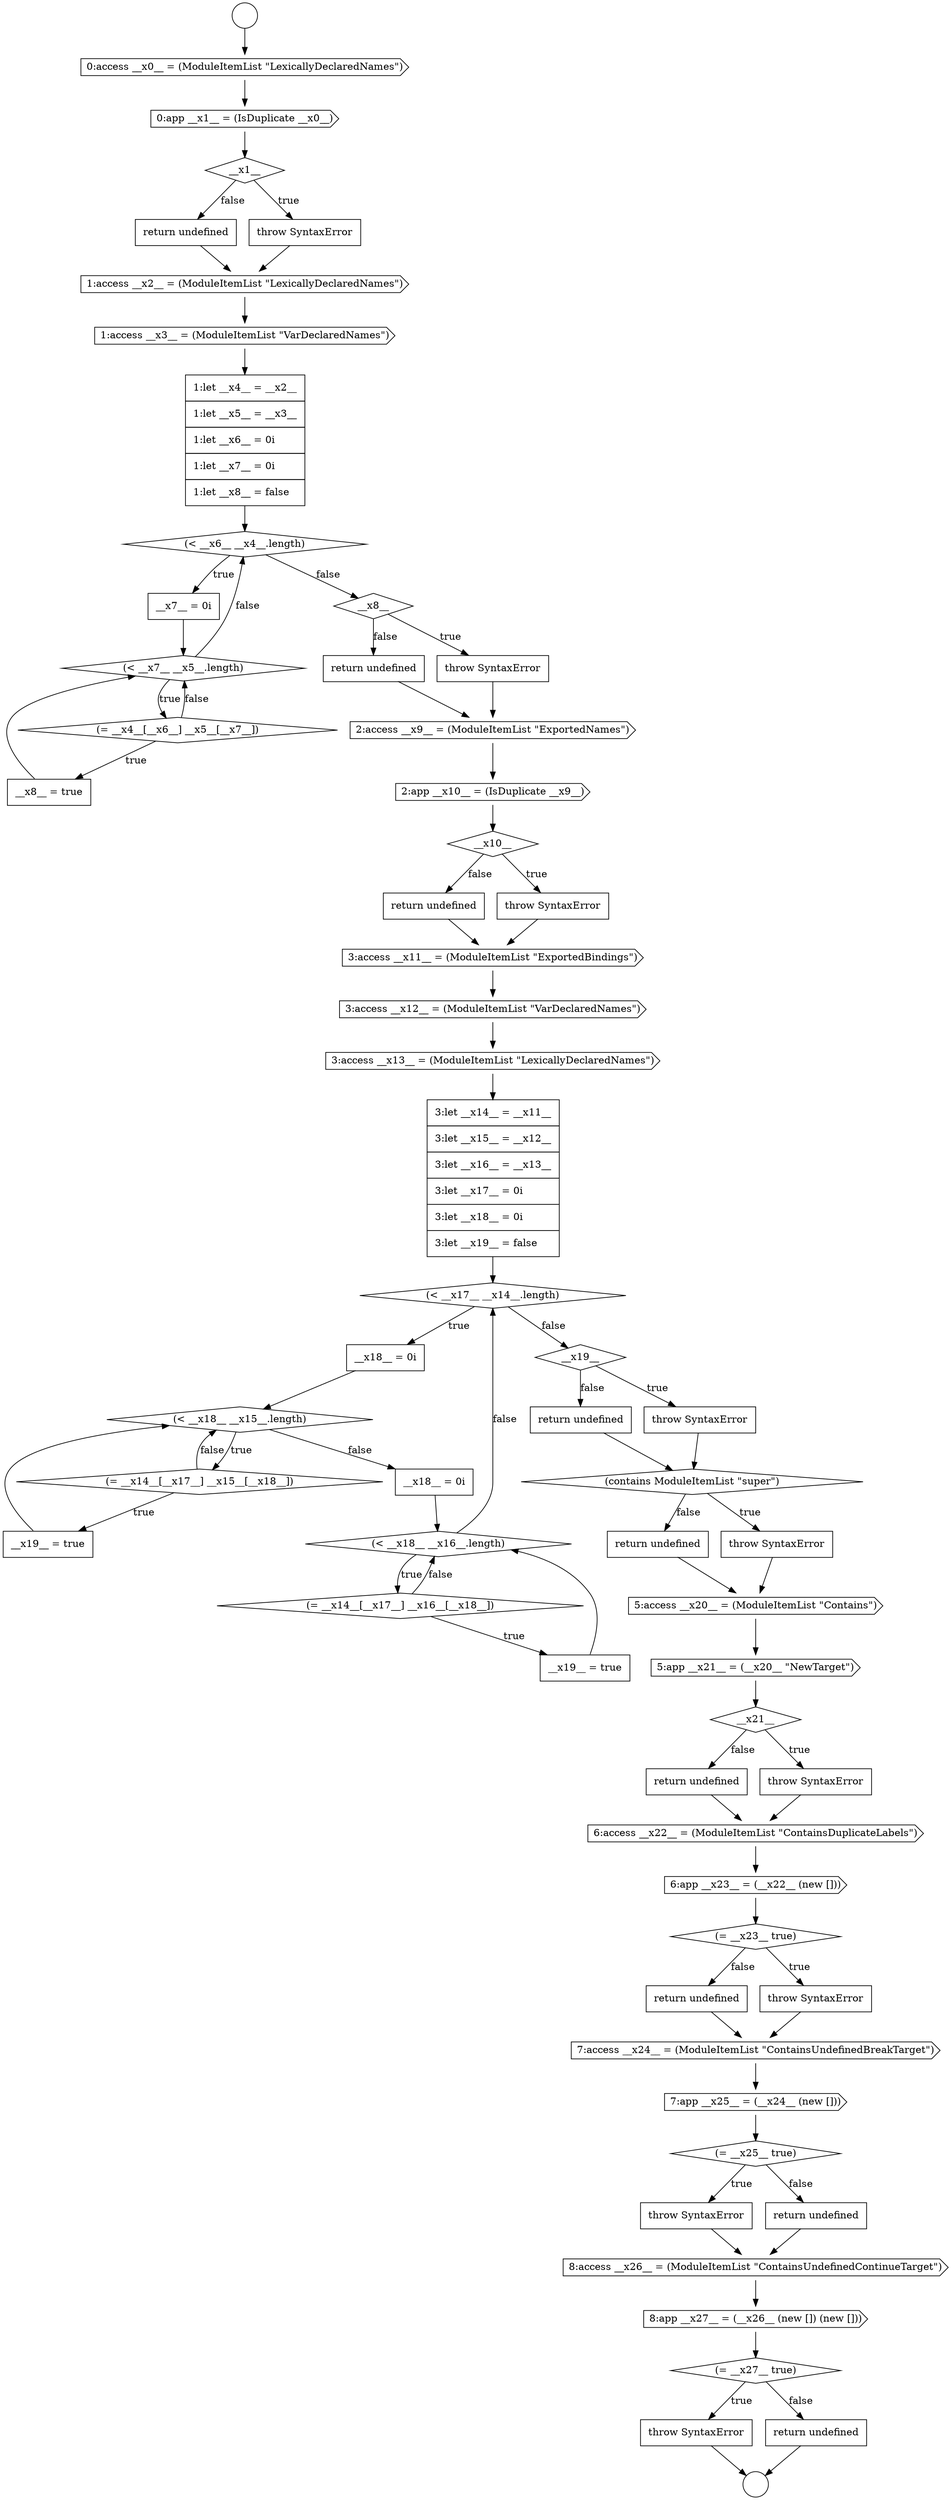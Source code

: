 digraph {
  node19713 [shape=none, margin=0, label=<<font color="black">
    <table border="0" cellborder="1" cellspacing="0" cellpadding="10">
      <tr><td align="left">throw SyntaxError</td></tr>
    </table>
  </font>> color="black" fillcolor="white" style=filled]
  node19722 [shape=cds, label=<<font color="black">3:access __x13__ = (ModuleItemList &quot;LexicallyDeclaredNames&quot;)</font>> color="black" fillcolor="white" style=filled]
  node19732 [shape=none, margin=0, label=<<font color="black">
    <table border="0" cellborder="1" cellspacing="0" cellpadding="10">
      <tr><td align="left">__x19__ = true</td></tr>
    </table>
  </font>> color="black" fillcolor="white" style=filled]
  node19710 [shape=diamond, label=<<font color="black">(= __x4__[__x6__] __x5__[__x7__])</font>> color="black" fillcolor="white" style=filled]
  node19727 [shape=diamond, label=<<font color="black">(= __x14__[__x17__] __x15__[__x18__])</font>> color="black" fillcolor="white" style=filled]
  node19707 [shape=diamond, label=<<font color="black">(&lt; __x6__ __x4__.length)</font>> color="black" fillcolor="white" style=filled]
  node19723 [shape=none, margin=0, label=<<font color="black">
    <table border="0" cellborder="1" cellspacing="0" cellpadding="10">
      <tr><td align="left">3:let __x14__ = __x11__</td></tr>
      <tr><td align="left">3:let __x15__ = __x12__</td></tr>
      <tr><td align="left">3:let __x16__ = __x13__</td></tr>
      <tr><td align="left">3:let __x17__ = 0i</td></tr>
      <tr><td align="left">3:let __x18__ = 0i</td></tr>
      <tr><td align="left">3:let __x19__ = false</td></tr>
    </table>
  </font>> color="black" fillcolor="white" style=filled]
  node19734 [shape=none, margin=0, label=<<font color="black">
    <table border="0" cellborder="1" cellspacing="0" cellpadding="10">
      <tr><td align="left">throw SyntaxError</td></tr>
    </table>
  </font>> color="black" fillcolor="white" style=filled]
  node19757 [shape=none, margin=0, label=<<font color="black">
    <table border="0" cellborder="1" cellspacing="0" cellpadding="10">
      <tr><td align="left">throw SyntaxError</td></tr>
    </table>
  </font>> color="black" fillcolor="white" style=filled]
  node19705 [shape=cds, label=<<font color="black">1:access __x3__ = (ModuleItemList &quot;VarDeclaredNames&quot;)</font>> color="black" fillcolor="white" style=filled]
  node19721 [shape=cds, label=<<font color="black">3:access __x12__ = (ModuleItemList &quot;VarDeclaredNames&quot;)</font>> color="black" fillcolor="white" style=filled]
  node19709 [shape=diamond, label=<<font color="black">(&lt; __x7__ __x5__.length)</font>> color="black" fillcolor="white" style=filled]
  node19750 [shape=cds, label=<<font color="black">7:app __x25__ = (__x24__ (new []))</font>> color="black" fillcolor="white" style=filled]
  node19726 [shape=diamond, label=<<font color="black">(&lt; __x18__ __x15__.length)</font>> color="black" fillcolor="white" style=filled]
  node19755 [shape=cds, label=<<font color="black">8:app __x27__ = (__x26__ (new []) (new []))</font>> color="black" fillcolor="white" style=filled]
  node19745 [shape=cds, label=<<font color="black">6:app __x23__ = (__x22__ (new []))</font>> color="black" fillcolor="white" style=filled]
  node19704 [shape=cds, label=<<font color="black">1:access __x2__ = (ModuleItemList &quot;LexicallyDeclaredNames&quot;)</font>> color="black" fillcolor="white" style=filled]
  node19743 [shape=none, margin=0, label=<<font color="black">
    <table border="0" cellborder="1" cellspacing="0" cellpadding="10">
      <tr><td align="left">return undefined</td></tr>
    </table>
  </font>> color="black" fillcolor="white" style=filled]
  node19719 [shape=none, margin=0, label=<<font color="black">
    <table border="0" cellborder="1" cellspacing="0" cellpadding="10">
      <tr><td align="left">return undefined</td></tr>
    </table>
  </font>> color="black" fillcolor="white" style=filled]
  node19736 [shape=diamond, label=<<font color="black">(contains ModuleItemList &quot;super&quot;)</font>> color="black" fillcolor="white" style=filled]
  node19749 [shape=cds, label=<<font color="black">7:access __x24__ = (ModuleItemList &quot;ContainsUndefinedBreakTarget&quot;)</font>> color="black" fillcolor="white" style=filled]
  node19739 [shape=cds, label=<<font color="black">5:access __x20__ = (ModuleItemList &quot;Contains&quot;)</font>> color="black" fillcolor="white" style=filled]
  node19700 [shape=cds, label=<<font color="black">0:app __x1__ = (IsDuplicate __x0__)</font>> color="black" fillcolor="white" style=filled]
  node19717 [shape=diamond, label=<<font color="black">__x10__</font>> color="black" fillcolor="white" style=filled]
  node19714 [shape=none, margin=0, label=<<font color="black">
    <table border="0" cellborder="1" cellspacing="0" cellpadding="10">
      <tr><td align="left">return undefined</td></tr>
    </table>
  </font>> color="black" fillcolor="white" style=filled]
  node19729 [shape=none, margin=0, label=<<font color="black">
    <table border="0" cellborder="1" cellspacing="0" cellpadding="10">
      <tr><td align="left">__x18__ = 0i</td></tr>
    </table>
  </font>> color="black" fillcolor="white" style=filled]
  node19703 [shape=none, margin=0, label=<<font color="black">
    <table border="0" cellborder="1" cellspacing="0" cellpadding="10">
      <tr><td align="left">return undefined</td></tr>
    </table>
  </font>> color="black" fillcolor="white" style=filled]
  node19744 [shape=cds, label=<<font color="black">6:access __x22__ = (ModuleItemList &quot;ContainsDuplicateLabels&quot;)</font>> color="black" fillcolor="white" style=filled]
  node19751 [shape=diamond, label=<<font color="black">(= __x25__ true)</font>> color="black" fillcolor="white" style=filled]
  node19716 [shape=cds, label=<<font color="black">2:app __x10__ = (IsDuplicate __x9__)</font>> color="black" fillcolor="white" style=filled]
  node19731 [shape=diamond, label=<<font color="black">(= __x14__[__x17__] __x16__[__x18__])</font>> color="black" fillcolor="white" style=filled]
  node19754 [shape=cds, label=<<font color="black">8:access __x26__ = (ModuleItemList &quot;ContainsUndefinedContinueTarget&quot;)</font>> color="black" fillcolor="white" style=filled]
  node19748 [shape=none, margin=0, label=<<font color="black">
    <table border="0" cellborder="1" cellspacing="0" cellpadding="10">
      <tr><td align="left">return undefined</td></tr>
    </table>
  </font>> color="black" fillcolor="white" style=filled]
  node19758 [shape=none, margin=0, label=<<font color="black">
    <table border="0" cellborder="1" cellspacing="0" cellpadding="10">
      <tr><td align="left">return undefined</td></tr>
    </table>
  </font>> color="black" fillcolor="white" style=filled]
  node19735 [shape=none, margin=0, label=<<font color="black">
    <table border="0" cellborder="1" cellspacing="0" cellpadding="10">
      <tr><td align="left">return undefined</td></tr>
    </table>
  </font>> color="black" fillcolor="white" style=filled]
  node19711 [shape=none, margin=0, label=<<font color="black">
    <table border="0" cellborder="1" cellspacing="0" cellpadding="10">
      <tr><td align="left">__x8__ = true</td></tr>
    </table>
  </font>> color="black" fillcolor="white" style=filled]
  node19708 [shape=none, margin=0, label=<<font color="black">
    <table border="0" cellborder="1" cellspacing="0" cellpadding="10">
      <tr><td align="left">__x7__ = 0i</td></tr>
    </table>
  </font>> color="black" fillcolor="white" style=filled]
  node19740 [shape=cds, label=<<font color="black">5:app __x21__ = (__x20__ &quot;NewTarget&quot;)</font>> color="black" fillcolor="white" style=filled]
  node19699 [shape=cds, label=<<font color="black">0:access __x0__ = (ModuleItemList &quot;LexicallyDeclaredNames&quot;)</font>> color="black" fillcolor="white" style=filled]
  node19728 [shape=none, margin=0, label=<<font color="black">
    <table border="0" cellborder="1" cellspacing="0" cellpadding="10">
      <tr><td align="left">__x19__ = true</td></tr>
    </table>
  </font>> color="black" fillcolor="white" style=filled]
  node19702 [shape=none, margin=0, label=<<font color="black">
    <table border="0" cellborder="1" cellspacing="0" cellpadding="10">
      <tr><td align="left">throw SyntaxError</td></tr>
    </table>
  </font>> color="black" fillcolor="white" style=filled]
  node19741 [shape=diamond, label=<<font color="black">__x21__</font>> color="black" fillcolor="white" style=filled]
  node19715 [shape=cds, label=<<font color="black">2:access __x9__ = (ModuleItemList &quot;ExportedNames&quot;)</font>> color="black" fillcolor="white" style=filled]
  node19698 [shape=circle label=" " color="black" fillcolor="white" style=filled]
  node19752 [shape=none, margin=0, label=<<font color="black">
    <table border="0" cellborder="1" cellspacing="0" cellpadding="10">
      <tr><td align="left">throw SyntaxError</td></tr>
    </table>
  </font>> color="black" fillcolor="white" style=filled]
  node19737 [shape=none, margin=0, label=<<font color="black">
    <table border="0" cellborder="1" cellspacing="0" cellpadding="10">
      <tr><td align="left">throw SyntaxError</td></tr>
    </table>
  </font>> color="black" fillcolor="white" style=filled]
  node19753 [shape=none, margin=0, label=<<font color="black">
    <table border="0" cellborder="1" cellspacing="0" cellpadding="10">
      <tr><td align="left">return undefined</td></tr>
    </table>
  </font>> color="black" fillcolor="white" style=filled]
  node19747 [shape=none, margin=0, label=<<font color="black">
    <table border="0" cellborder="1" cellspacing="0" cellpadding="10">
      <tr><td align="left">throw SyntaxError</td></tr>
    </table>
  </font>> color="black" fillcolor="white" style=filled]
  node19724 [shape=diamond, label=<<font color="black">(&lt; __x17__ __x14__.length)</font>> color="black" fillcolor="white" style=filled]
  node19712 [shape=diamond, label=<<font color="black">__x8__</font>> color="black" fillcolor="white" style=filled]
  node19701 [shape=diamond, label=<<font color="black">__x1__</font>> color="black" fillcolor="white" style=filled]
  node19742 [shape=none, margin=0, label=<<font color="black">
    <table border="0" cellborder="1" cellspacing="0" cellpadding="10">
      <tr><td align="left">throw SyntaxError</td></tr>
    </table>
  </font>> color="black" fillcolor="white" style=filled]
  node19746 [shape=diamond, label=<<font color="black">(= __x23__ true)</font>> color="black" fillcolor="white" style=filled]
  node19756 [shape=diamond, label=<<font color="black">(= __x27__ true)</font>> color="black" fillcolor="white" style=filled]
  node19725 [shape=none, margin=0, label=<<font color="black">
    <table border="0" cellborder="1" cellspacing="0" cellpadding="10">
      <tr><td align="left">__x18__ = 0i</td></tr>
    </table>
  </font>> color="black" fillcolor="white" style=filled]
  node19738 [shape=none, margin=0, label=<<font color="black">
    <table border="0" cellborder="1" cellspacing="0" cellpadding="10">
      <tr><td align="left">return undefined</td></tr>
    </table>
  </font>> color="black" fillcolor="white" style=filled]
  node19697 [shape=circle label=" " color="black" fillcolor="white" style=filled]
  node19718 [shape=none, margin=0, label=<<font color="black">
    <table border="0" cellborder="1" cellspacing="0" cellpadding="10">
      <tr><td align="left">throw SyntaxError</td></tr>
    </table>
  </font>> color="black" fillcolor="white" style=filled]
  node19720 [shape=cds, label=<<font color="black">3:access __x11__ = (ModuleItemList &quot;ExportedBindings&quot;)</font>> color="black" fillcolor="white" style=filled]
  node19733 [shape=diamond, label=<<font color="black">__x19__</font>> color="black" fillcolor="white" style=filled]
  node19706 [shape=none, margin=0, label=<<font color="black">
    <table border="0" cellborder="1" cellspacing="0" cellpadding="10">
      <tr><td align="left">1:let __x4__ = __x2__</td></tr>
      <tr><td align="left">1:let __x5__ = __x3__</td></tr>
      <tr><td align="left">1:let __x6__ = 0i</td></tr>
      <tr><td align="left">1:let __x7__ = 0i</td></tr>
      <tr><td align="left">1:let __x8__ = false</td></tr>
    </table>
  </font>> color="black" fillcolor="white" style=filled]
  node19730 [shape=diamond, label=<<font color="black">(&lt; __x18__ __x16__.length)</font>> color="black" fillcolor="white" style=filled]
  node19715 -> node19716 [ color="black"]
  node19757 -> node19698 [ color="black"]
  node19755 -> node19756 [ color="black"]
  node19730 -> node19731 [label=<<font color="black">true</font>> color="black"]
  node19730 -> node19724 [label=<<font color="black">false</font>> color="black"]
  node19758 -> node19698 [ color="black"]
  node19721 -> node19722 [ color="black"]
  node19717 -> node19718 [label=<<font color="black">true</font>> color="black"]
  node19717 -> node19719 [label=<<font color="black">false</font>> color="black"]
  node19701 -> node19702 [label=<<font color="black">true</font>> color="black"]
  node19701 -> node19703 [label=<<font color="black">false</font>> color="black"]
  node19753 -> node19754 [ color="black"]
  node19710 -> node19711 [label=<<font color="black">true</font>> color="black"]
  node19710 -> node19709 [label=<<font color="black">false</font>> color="black"]
  node19741 -> node19742 [label=<<font color="black">true</font>> color="black"]
  node19741 -> node19743 [label=<<font color="black">false</font>> color="black"]
  node19713 -> node19715 [ color="black"]
  node19744 -> node19745 [ color="black"]
  node19724 -> node19725 [label=<<font color="black">true</font>> color="black"]
  node19724 -> node19733 [label=<<font color="black">false</font>> color="black"]
  node19719 -> node19720 [ color="black"]
  node19745 -> node19746 [ color="black"]
  node19716 -> node19717 [ color="black"]
  node19728 -> node19726 [ color="black"]
  node19754 -> node19755 [ color="black"]
  node19707 -> node19708 [label=<<font color="black">true</font>> color="black"]
  node19707 -> node19712 [label=<<font color="black">false</font>> color="black"]
  node19714 -> node19715 [ color="black"]
  node19720 -> node19721 [ color="black"]
  node19734 -> node19736 [ color="black"]
  node19703 -> node19704 [ color="black"]
  node19742 -> node19744 [ color="black"]
  node19749 -> node19750 [ color="black"]
  node19700 -> node19701 [ color="black"]
  node19706 -> node19707 [ color="black"]
  node19739 -> node19740 [ color="black"]
  node19751 -> node19752 [label=<<font color="black">true</font>> color="black"]
  node19751 -> node19753 [label=<<font color="black">false</font>> color="black"]
  node19736 -> node19737 [label=<<font color="black">true</font>> color="black"]
  node19736 -> node19738 [label=<<font color="black">false</font>> color="black"]
  node19711 -> node19709 [ color="black"]
  node19723 -> node19724 [ color="black"]
  node19750 -> node19751 [ color="black"]
  node19729 -> node19730 [ color="black"]
  node19738 -> node19739 [ color="black"]
  node19732 -> node19730 [ color="black"]
  node19743 -> node19744 [ color="black"]
  node19725 -> node19726 [ color="black"]
  node19718 -> node19720 [ color="black"]
  node19756 -> node19757 [label=<<font color="black">true</font>> color="black"]
  node19756 -> node19758 [label=<<font color="black">false</font>> color="black"]
  node19727 -> node19728 [label=<<font color="black">true</font>> color="black"]
  node19727 -> node19726 [label=<<font color="black">false</font>> color="black"]
  node19697 -> node19699 [ color="black"]
  node19704 -> node19705 [ color="black"]
  node19702 -> node19704 [ color="black"]
  node19699 -> node19700 [ color="black"]
  node19705 -> node19706 [ color="black"]
  node19737 -> node19739 [ color="black"]
  node19722 -> node19723 [ color="black"]
  node19747 -> node19749 [ color="black"]
  node19712 -> node19713 [label=<<font color="black">true</font>> color="black"]
  node19712 -> node19714 [label=<<font color="black">false</font>> color="black"]
  node19746 -> node19747 [label=<<font color="black">true</font>> color="black"]
  node19746 -> node19748 [label=<<font color="black">false</font>> color="black"]
  node19735 -> node19736 [ color="black"]
  node19748 -> node19749 [ color="black"]
  node19731 -> node19732 [label=<<font color="black">true</font>> color="black"]
  node19731 -> node19730 [label=<<font color="black">false</font>> color="black"]
  node19709 -> node19710 [label=<<font color="black">true</font>> color="black"]
  node19709 -> node19707 [label=<<font color="black">false</font>> color="black"]
  node19752 -> node19754 [ color="black"]
  node19733 -> node19734 [label=<<font color="black">true</font>> color="black"]
  node19733 -> node19735 [label=<<font color="black">false</font>> color="black"]
  node19726 -> node19727 [label=<<font color="black">true</font>> color="black"]
  node19726 -> node19729 [label=<<font color="black">false</font>> color="black"]
  node19708 -> node19709 [ color="black"]
  node19740 -> node19741 [ color="black"]
}
